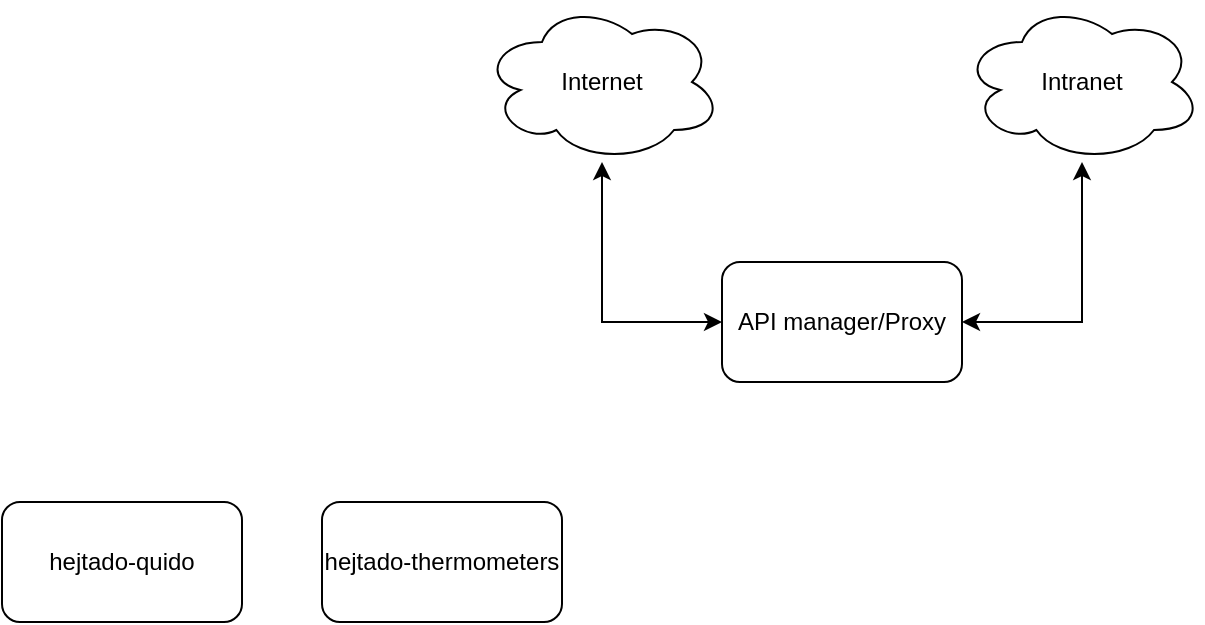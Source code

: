 <mxfile version="12.1.4" type="github" pages="1">
  <diagram id="WP0_x2ScLb-KjzCaMxeH" name="Page-1">
    <mxGraphModel dx="1426" dy="962" grid="1" gridSize="10" guides="1" tooltips="1" connect="1" arrows="1" fold="1" page="1" pageScale="1" pageWidth="1169" pageHeight="827" math="0" shadow="0">
      <root>
        <mxCell id="0"/>
        <mxCell id="1" parent="0"/>
        <mxCell id="FEcCHL-Ps7Zam9JdG29B-4" style="edgeStyle=orthogonalEdgeStyle;rounded=0;orthogonalLoop=1;jettySize=auto;html=1;entryX=0;entryY=0.5;entryDx=0;entryDy=0;startArrow=classic;startFill=1;" edge="1" parent="1" source="FEcCHL-Ps7Zam9JdG29B-1" target="FEcCHL-Ps7Zam9JdG29B-3">
          <mxGeometry relative="1" as="geometry"/>
        </mxCell>
        <mxCell id="FEcCHL-Ps7Zam9JdG29B-1" value="Internet" style="ellipse;shape=cloud;whiteSpace=wrap;html=1;" vertex="1" parent="1">
          <mxGeometry x="400" y="70" width="120" height="80" as="geometry"/>
        </mxCell>
        <mxCell id="FEcCHL-Ps7Zam9JdG29B-5" style="edgeStyle=orthogonalEdgeStyle;rounded=0;orthogonalLoop=1;jettySize=auto;html=1;entryX=1;entryY=0.5;entryDx=0;entryDy=0;startArrow=classic;startFill=1;" edge="1" parent="1" source="FEcCHL-Ps7Zam9JdG29B-2" target="FEcCHL-Ps7Zam9JdG29B-3">
          <mxGeometry relative="1" as="geometry"/>
        </mxCell>
        <mxCell id="FEcCHL-Ps7Zam9JdG29B-2" value="Intranet" style="ellipse;shape=cloud;whiteSpace=wrap;html=1;" vertex="1" parent="1">
          <mxGeometry x="640" y="70" width="120" height="80" as="geometry"/>
        </mxCell>
        <mxCell id="FEcCHL-Ps7Zam9JdG29B-3" value="API manager/Proxy" style="rounded=1;whiteSpace=wrap;html=1;" vertex="1" parent="1">
          <mxGeometry x="520" y="200" width="120" height="60" as="geometry"/>
        </mxCell>
        <mxCell id="FEcCHL-Ps7Zam9JdG29B-6" value="hejtado-quido" style="rounded=1;whiteSpace=wrap;html=1;" vertex="1" parent="1">
          <mxGeometry x="160" y="320" width="120" height="60" as="geometry"/>
        </mxCell>
        <mxCell id="FEcCHL-Ps7Zam9JdG29B-7" value="hejtado-thermometers" style="rounded=1;whiteSpace=wrap;html=1;" vertex="1" parent="1">
          <mxGeometry x="320" y="320" width="120" height="60" as="geometry"/>
        </mxCell>
      </root>
    </mxGraphModel>
  </diagram>
</mxfile>
